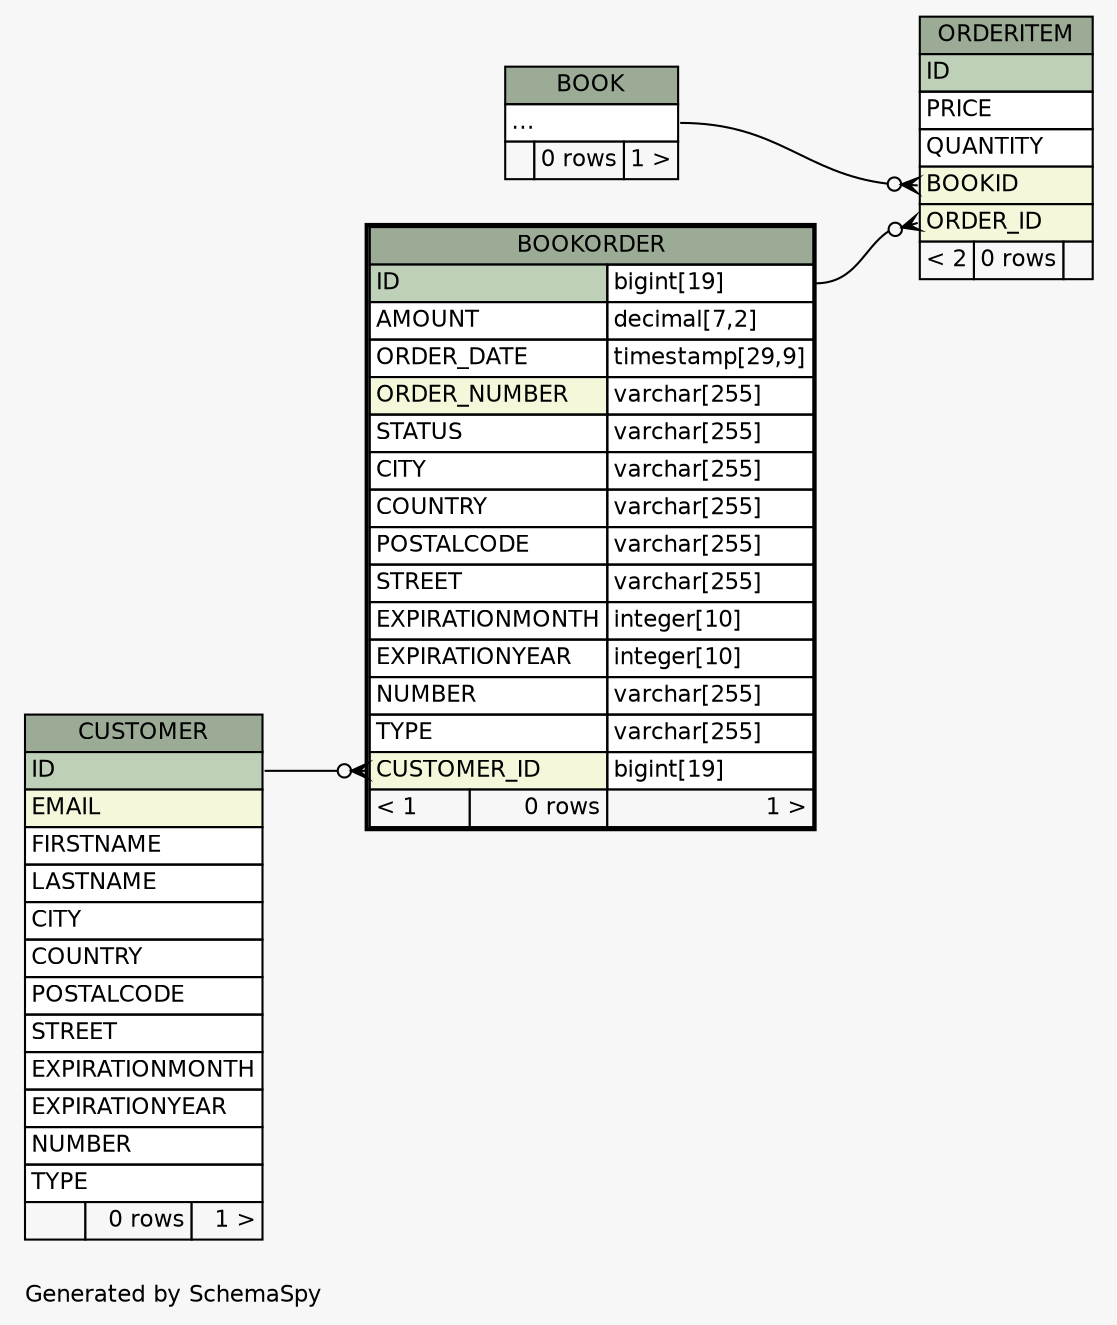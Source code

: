 // dot 2.28.0 on Windows 10 10.0
// SchemaSpy rev 590
digraph "twoDegreesRelationshipsDiagram" {
  graph [
    rankdir="RL"
    bgcolor="#f7f7f7"
    label="\nGenerated by SchemaSpy"
    labeljust="l"
    nodesep="0.18"
    ranksep="0.46"
    fontname="Helvetica"
    fontsize="11"
  ];
  node [
    fontname="Helvetica"
    fontsize="11"
    shape="plaintext"
  ];
  edge [
    arrowsize="0.8"
  ];
  "BOOKORDER":"CUSTOMER_ID":w -> "CUSTOMER":"ID":e [arrowhead=none dir=back arrowtail=crowodot];
  "ORDERITEM":"BOOKID":w -> "BOOK":"elipses":e [arrowhead=none dir=back arrowtail=crowodot];
  "ORDERITEM":"ORDER_ID":w -> "BOOKORDER":"ID.type":e [arrowhead=none dir=back arrowtail=crowodot];
  "BOOK" [
    label=<
    <TABLE BORDER="0" CELLBORDER="1" CELLSPACING="0" BGCOLOR="#ffffff">
      <TR><TD COLSPAN="3" BGCOLOR="#9bab96" ALIGN="CENTER">BOOK</TD></TR>
      <TR><TD PORT="elipses" COLSPAN="3" ALIGN="LEFT">...</TD></TR>
      <TR><TD ALIGN="LEFT" BGCOLOR="#f7f7f7">  </TD><TD ALIGN="RIGHT" BGCOLOR="#f7f7f7">0 rows</TD><TD ALIGN="RIGHT" BGCOLOR="#f7f7f7">1 &gt;</TD></TR>
    </TABLE>>
    URL="BOOK.html"
    tooltip="BOOK"
  ];
  "BOOKORDER" [
    label=<
    <TABLE BORDER="2" CELLBORDER="1" CELLSPACING="0" BGCOLOR="#ffffff">
      <TR><TD COLSPAN="3" BGCOLOR="#9bab96" ALIGN="CENTER">BOOKORDER</TD></TR>
      <TR><TD PORT="ID" COLSPAN="2" BGCOLOR="#bed1b8" ALIGN="LEFT">ID</TD><TD PORT="ID.type" ALIGN="LEFT">bigint[19]</TD></TR>
      <TR><TD PORT="AMOUNT" COLSPAN="2" ALIGN="LEFT">AMOUNT</TD><TD PORT="AMOUNT.type" ALIGN="LEFT">decimal[7,2]</TD></TR>
      <TR><TD PORT="ORDER_DATE" COLSPAN="2" ALIGN="LEFT">ORDER_DATE</TD><TD PORT="ORDER_DATE.type" ALIGN="LEFT">timestamp[29,9]</TD></TR>
      <TR><TD PORT="ORDER_NUMBER" COLSPAN="2" BGCOLOR="#f4f7da" ALIGN="LEFT">ORDER_NUMBER</TD><TD PORT="ORDER_NUMBER.type" ALIGN="LEFT">varchar[255]</TD></TR>
      <TR><TD PORT="STATUS" COLSPAN="2" ALIGN="LEFT">STATUS</TD><TD PORT="STATUS.type" ALIGN="LEFT">varchar[255]</TD></TR>
      <TR><TD PORT="CITY" COLSPAN="2" ALIGN="LEFT">CITY</TD><TD PORT="CITY.type" ALIGN="LEFT">varchar[255]</TD></TR>
      <TR><TD PORT="COUNTRY" COLSPAN="2" ALIGN="LEFT">COUNTRY</TD><TD PORT="COUNTRY.type" ALIGN="LEFT">varchar[255]</TD></TR>
      <TR><TD PORT="POSTALCODE" COLSPAN="2" ALIGN="LEFT">POSTALCODE</TD><TD PORT="POSTALCODE.type" ALIGN="LEFT">varchar[255]</TD></TR>
      <TR><TD PORT="STREET" COLSPAN="2" ALIGN="LEFT">STREET</TD><TD PORT="STREET.type" ALIGN="LEFT">varchar[255]</TD></TR>
      <TR><TD PORT="EXPIRATIONMONTH" COLSPAN="2" ALIGN="LEFT">EXPIRATIONMONTH</TD><TD PORT="EXPIRATIONMONTH.type" ALIGN="LEFT">integer[10]</TD></TR>
      <TR><TD PORT="EXPIRATIONYEAR" COLSPAN="2" ALIGN="LEFT">EXPIRATIONYEAR</TD><TD PORT="EXPIRATIONYEAR.type" ALIGN="LEFT">integer[10]</TD></TR>
      <TR><TD PORT="NUMBER" COLSPAN="2" ALIGN="LEFT">NUMBER</TD><TD PORT="NUMBER.type" ALIGN="LEFT">varchar[255]</TD></TR>
      <TR><TD PORT="TYPE" COLSPAN="2" ALIGN="LEFT">TYPE</TD><TD PORT="TYPE.type" ALIGN="LEFT">varchar[255]</TD></TR>
      <TR><TD PORT="CUSTOMER_ID" COLSPAN="2" BGCOLOR="#f4f7da" ALIGN="LEFT">CUSTOMER_ID</TD><TD PORT="CUSTOMER_ID.type" ALIGN="LEFT">bigint[19]</TD></TR>
      <TR><TD ALIGN="LEFT" BGCOLOR="#f7f7f7">&lt; 1</TD><TD ALIGN="RIGHT" BGCOLOR="#f7f7f7">0 rows</TD><TD ALIGN="RIGHT" BGCOLOR="#f7f7f7">1 &gt;</TD></TR>
    </TABLE>>
    URL="BOOKORDER.html"
    tooltip="BOOKORDER"
  ];
  "CUSTOMER" [
    label=<
    <TABLE BORDER="0" CELLBORDER="1" CELLSPACING="0" BGCOLOR="#ffffff">
      <TR><TD COLSPAN="3" BGCOLOR="#9bab96" ALIGN="CENTER">CUSTOMER</TD></TR>
      <TR><TD PORT="ID" COLSPAN="3" BGCOLOR="#bed1b8" ALIGN="LEFT">ID</TD></TR>
      <TR><TD PORT="EMAIL" COLSPAN="3" BGCOLOR="#f4f7da" ALIGN="LEFT">EMAIL</TD></TR>
      <TR><TD PORT="FIRSTNAME" COLSPAN="3" ALIGN="LEFT">FIRSTNAME</TD></TR>
      <TR><TD PORT="LASTNAME" COLSPAN="3" ALIGN="LEFT">LASTNAME</TD></TR>
      <TR><TD PORT="CITY" COLSPAN="3" ALIGN="LEFT">CITY</TD></TR>
      <TR><TD PORT="COUNTRY" COLSPAN="3" ALIGN="LEFT">COUNTRY</TD></TR>
      <TR><TD PORT="POSTALCODE" COLSPAN="3" ALIGN="LEFT">POSTALCODE</TD></TR>
      <TR><TD PORT="STREET" COLSPAN="3" ALIGN="LEFT">STREET</TD></TR>
      <TR><TD PORT="EXPIRATIONMONTH" COLSPAN="3" ALIGN="LEFT">EXPIRATIONMONTH</TD></TR>
      <TR><TD PORT="EXPIRATIONYEAR" COLSPAN="3" ALIGN="LEFT">EXPIRATIONYEAR</TD></TR>
      <TR><TD PORT="NUMBER" COLSPAN="3" ALIGN="LEFT">NUMBER</TD></TR>
      <TR><TD PORT="TYPE" COLSPAN="3" ALIGN="LEFT">TYPE</TD></TR>
      <TR><TD ALIGN="LEFT" BGCOLOR="#f7f7f7">  </TD><TD ALIGN="RIGHT" BGCOLOR="#f7f7f7">0 rows</TD><TD ALIGN="RIGHT" BGCOLOR="#f7f7f7">1 &gt;</TD></TR>
    </TABLE>>
    URL="CUSTOMER.html"
    tooltip="CUSTOMER"
  ];
  "ORDERITEM" [
    label=<
    <TABLE BORDER="0" CELLBORDER="1" CELLSPACING="0" BGCOLOR="#ffffff">
      <TR><TD COLSPAN="3" BGCOLOR="#9bab96" ALIGN="CENTER">ORDERITEM</TD></TR>
      <TR><TD PORT="ID" COLSPAN="3" BGCOLOR="#bed1b8" ALIGN="LEFT">ID</TD></TR>
      <TR><TD PORT="PRICE" COLSPAN="3" ALIGN="LEFT">PRICE</TD></TR>
      <TR><TD PORT="QUANTITY" COLSPAN="3" ALIGN="LEFT">QUANTITY</TD></TR>
      <TR><TD PORT="BOOKID" COLSPAN="3" BGCOLOR="#f4f7da" ALIGN="LEFT">BOOKID</TD></TR>
      <TR><TD PORT="ORDER_ID" COLSPAN="3" BGCOLOR="#f4f7da" ALIGN="LEFT">ORDER_ID</TD></TR>
      <TR><TD ALIGN="LEFT" BGCOLOR="#f7f7f7">&lt; 2</TD><TD ALIGN="RIGHT" BGCOLOR="#f7f7f7">0 rows</TD><TD ALIGN="RIGHT" BGCOLOR="#f7f7f7">  </TD></TR>
    </TABLE>>
    URL="ORDERITEM.html"
    tooltip="ORDERITEM"
  ];
}
